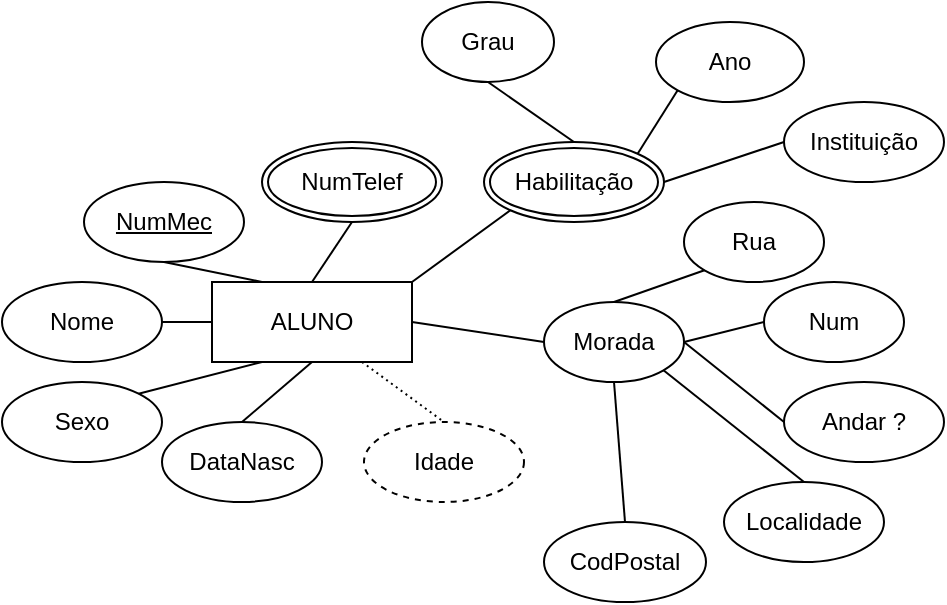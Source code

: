 <mxfile version="24.7.14">
  <diagram name="Página-1" id="5pwruqKV92tOsJ-omsdZ">
    <mxGraphModel dx="1194" dy="750" grid="1" gridSize="10" guides="1" tooltips="1" connect="1" arrows="1" fold="1" page="1" pageScale="1" pageWidth="827" pageHeight="1169" math="0" shadow="0">
      <root>
        <mxCell id="0" />
        <mxCell id="1" parent="0" />
        <mxCell id="fi5kjaB15t_LKdDZMwA9-11" value="ALUNO" style="whiteSpace=wrap;html=1;align=center;" vertex="1" parent="1">
          <mxGeometry x="283" y="260" width="100" height="40" as="geometry" />
        </mxCell>
        <mxCell id="fi5kjaB15t_LKdDZMwA9-12" value="NumMec" style="ellipse;whiteSpace=wrap;html=1;align=center;fontStyle=4;" vertex="1" parent="1">
          <mxGeometry x="219" y="210" width="80" height="40" as="geometry" />
        </mxCell>
        <mxCell id="fi5kjaB15t_LKdDZMwA9-13" value="Nome" style="ellipse;whiteSpace=wrap;html=1;align=center;" vertex="1" parent="1">
          <mxGeometry x="178" y="260" width="80" height="40" as="geometry" />
        </mxCell>
        <mxCell id="fi5kjaB15t_LKdDZMwA9-14" value="Sexo" style="ellipse;whiteSpace=wrap;html=1;align=center;" vertex="1" parent="1">
          <mxGeometry x="178" y="310" width="80" height="40" as="geometry" />
        </mxCell>
        <mxCell id="fi5kjaB15t_LKdDZMwA9-15" value="DataNasc" style="ellipse;whiteSpace=wrap;html=1;align=center;" vertex="1" parent="1">
          <mxGeometry x="258" y="330" width="80" height="40" as="geometry" />
        </mxCell>
        <mxCell id="fi5kjaB15t_LKdDZMwA9-16" value="" style="endArrow=none;html=1;rounded=0;exitX=0.25;exitY=0;exitDx=0;exitDy=0;entryX=0.5;entryY=1;entryDx=0;entryDy=0;" edge="1" parent="1" source="fi5kjaB15t_LKdDZMwA9-11" target="fi5kjaB15t_LKdDZMwA9-12">
          <mxGeometry relative="1" as="geometry">
            <mxPoint x="293" y="440" as="sourcePoint" />
            <mxPoint x="453" y="440" as="targetPoint" />
          </mxGeometry>
        </mxCell>
        <mxCell id="fi5kjaB15t_LKdDZMwA9-17" value="" style="endArrow=none;html=1;rounded=0;entryX=1;entryY=0.5;entryDx=0;entryDy=0;exitX=0;exitY=0.5;exitDx=0;exitDy=0;" edge="1" parent="1" source="fi5kjaB15t_LKdDZMwA9-11" target="fi5kjaB15t_LKdDZMwA9-13">
          <mxGeometry relative="1" as="geometry">
            <mxPoint x="279" y="280" as="sourcePoint" />
            <mxPoint x="173" y="380" as="targetPoint" />
          </mxGeometry>
        </mxCell>
        <mxCell id="fi5kjaB15t_LKdDZMwA9-18" value="" style="endArrow=none;html=1;rounded=0;exitX=0.25;exitY=1;exitDx=0;exitDy=0;entryX=1;entryY=0;entryDx=0;entryDy=0;" edge="1" parent="1" source="fi5kjaB15t_LKdDZMwA9-11" target="fi5kjaB15t_LKdDZMwA9-14">
          <mxGeometry relative="1" as="geometry">
            <mxPoint x="483" y="440" as="sourcePoint" />
            <mxPoint x="313" y="520" as="targetPoint" />
          </mxGeometry>
        </mxCell>
        <mxCell id="fi5kjaB15t_LKdDZMwA9-19" value="" style="endArrow=none;html=1;rounded=0;exitX=0.5;exitY=1;exitDx=0;exitDy=0;entryX=0.5;entryY=0;entryDx=0;entryDy=0;" edge="1" parent="1" source="fi5kjaB15t_LKdDZMwA9-11" target="fi5kjaB15t_LKdDZMwA9-15">
          <mxGeometry relative="1" as="geometry">
            <mxPoint x="363" y="320" as="sourcePoint" />
            <mxPoint x="193" y="400" as="targetPoint" />
          </mxGeometry>
        </mxCell>
        <mxCell id="fi5kjaB15t_LKdDZMwA9-20" value="Idade" style="ellipse;whiteSpace=wrap;html=1;align=center;dashed=1;" vertex="1" parent="1">
          <mxGeometry x="359" y="330" width="80" height="40" as="geometry" />
        </mxCell>
        <mxCell id="fi5kjaB15t_LKdDZMwA9-21" value="" style="endArrow=none;html=1;rounded=0;dashed=1;dashPattern=1 2;entryX=0.5;entryY=0;entryDx=0;entryDy=0;exitX=0.75;exitY=1;exitDx=0;exitDy=0;" edge="1" parent="1" source="fi5kjaB15t_LKdDZMwA9-11" target="fi5kjaB15t_LKdDZMwA9-20">
          <mxGeometry relative="1" as="geometry">
            <mxPoint x="489" y="310" as="sourcePoint" />
            <mxPoint x="649" y="310" as="targetPoint" />
          </mxGeometry>
        </mxCell>
        <mxCell id="fi5kjaB15t_LKdDZMwA9-22" value="" style="resizable=0;html=1;whiteSpace=wrap;align=right;verticalAlign=bottom;" connectable="0" vertex="1" parent="fi5kjaB15t_LKdDZMwA9-21">
          <mxGeometry x="1" relative="1" as="geometry" />
        </mxCell>
        <mxCell id="fi5kjaB15t_LKdDZMwA9-24" value="Morada" style="ellipse;whiteSpace=wrap;html=1;align=center;" vertex="1" parent="1">
          <mxGeometry x="449" y="270" width="70" height="40" as="geometry" />
        </mxCell>
        <mxCell id="fi5kjaB15t_LKdDZMwA9-25" value="" style="endArrow=none;html=1;rounded=0;exitX=0;exitY=0.5;exitDx=0;exitDy=0;entryX=1;entryY=0.5;entryDx=0;entryDy=0;" edge="1" parent="1" source="fi5kjaB15t_LKdDZMwA9-24" target="fi5kjaB15t_LKdDZMwA9-11">
          <mxGeometry relative="1" as="geometry">
            <mxPoint x="595" y="322" as="sourcePoint" />
            <mxPoint x="521" y="338" as="targetPoint" />
          </mxGeometry>
        </mxCell>
        <mxCell id="fi5kjaB15t_LKdDZMwA9-26" value="NumTelef" style="ellipse;shape=doubleEllipse;margin=3;whiteSpace=wrap;html=1;align=center;" vertex="1" parent="1">
          <mxGeometry x="308" y="190" width="90" height="40" as="geometry" />
        </mxCell>
        <mxCell id="fi5kjaB15t_LKdDZMwA9-27" value="" style="endArrow=none;html=1;rounded=0;exitX=0.5;exitY=1;exitDx=0;exitDy=0;entryX=0.5;entryY=0;entryDx=0;entryDy=0;" edge="1" parent="1" source="fi5kjaB15t_LKdDZMwA9-26" target="fi5kjaB15t_LKdDZMwA9-11">
          <mxGeometry relative="1" as="geometry">
            <mxPoint x="343" y="310" as="sourcePoint" />
            <mxPoint x="309" y="340" as="targetPoint" />
          </mxGeometry>
        </mxCell>
        <mxCell id="fi5kjaB15t_LKdDZMwA9-28" value="Habilitação" style="ellipse;shape=doubleEllipse;margin=3;whiteSpace=wrap;html=1;align=center;" vertex="1" parent="1">
          <mxGeometry x="419" y="190" width="90" height="40" as="geometry" />
        </mxCell>
        <mxCell id="fi5kjaB15t_LKdDZMwA9-29" value="" style="endArrow=none;html=1;rounded=0;exitX=0;exitY=1;exitDx=0;exitDy=0;entryX=1;entryY=0;entryDx=0;entryDy=0;" edge="1" parent="1" source="fi5kjaB15t_LKdDZMwA9-28" target="fi5kjaB15t_LKdDZMwA9-11">
          <mxGeometry relative="1" as="geometry">
            <mxPoint x="369" y="230" as="sourcePoint" />
            <mxPoint x="343" y="270" as="targetPoint" />
          </mxGeometry>
        </mxCell>
        <mxCell id="fi5kjaB15t_LKdDZMwA9-30" value="Grau" style="ellipse;whiteSpace=wrap;html=1;align=center;" vertex="1" parent="1">
          <mxGeometry x="388" y="120" width="66" height="40" as="geometry" />
        </mxCell>
        <mxCell id="fi5kjaB15t_LKdDZMwA9-31" value="Ano" style="ellipse;whiteSpace=wrap;html=1;align=center;" vertex="1" parent="1">
          <mxGeometry x="505" y="130" width="74" height="40" as="geometry" />
        </mxCell>
        <mxCell id="fi5kjaB15t_LKdDZMwA9-32" value="Instituição" style="ellipse;whiteSpace=wrap;html=1;align=center;" vertex="1" parent="1">
          <mxGeometry x="569" y="170" width="80" height="40" as="geometry" />
        </mxCell>
        <mxCell id="fi5kjaB15t_LKdDZMwA9-33" value="" style="endArrow=none;html=1;rounded=0;exitX=0.5;exitY=1;exitDx=0;exitDy=0;entryX=0.5;entryY=0;entryDx=0;entryDy=0;" edge="1" parent="1" source="fi5kjaB15t_LKdDZMwA9-30" target="fi5kjaB15t_LKdDZMwA9-28">
          <mxGeometry relative="1" as="geometry">
            <mxPoint x="369" y="230" as="sourcePoint" />
            <mxPoint x="343" y="270" as="targetPoint" />
          </mxGeometry>
        </mxCell>
        <mxCell id="fi5kjaB15t_LKdDZMwA9-35" value="" style="endArrow=none;html=1;rounded=0;exitX=0;exitY=1;exitDx=0;exitDy=0;entryX=1;entryY=0;entryDx=0;entryDy=0;" edge="1" parent="1" source="fi5kjaB15t_LKdDZMwA9-31" target="fi5kjaB15t_LKdDZMwA9-28">
          <mxGeometry relative="1" as="geometry">
            <mxPoint x="379" y="240" as="sourcePoint" />
            <mxPoint x="353" y="280" as="targetPoint" />
          </mxGeometry>
        </mxCell>
        <mxCell id="fi5kjaB15t_LKdDZMwA9-36" value="" style="endArrow=none;html=1;rounded=0;exitX=0;exitY=0.5;exitDx=0;exitDy=0;entryX=1;entryY=0.5;entryDx=0;entryDy=0;" edge="1" parent="1" source="fi5kjaB15t_LKdDZMwA9-32" target="fi5kjaB15t_LKdDZMwA9-28">
          <mxGeometry relative="1" as="geometry">
            <mxPoint x="524" y="164" as="sourcePoint" />
            <mxPoint x="514" y="206" as="targetPoint" />
          </mxGeometry>
        </mxCell>
        <mxCell id="fi5kjaB15t_LKdDZMwA9-37" value="Rua" style="ellipse;whiteSpace=wrap;html=1;align=center;" vertex="1" parent="1">
          <mxGeometry x="519" y="220" width="70" height="40" as="geometry" />
        </mxCell>
        <mxCell id="fi5kjaB15t_LKdDZMwA9-38" value="Num" style="ellipse;whiteSpace=wrap;html=1;align=center;" vertex="1" parent="1">
          <mxGeometry x="559" y="260" width="70" height="40" as="geometry" />
        </mxCell>
        <mxCell id="fi5kjaB15t_LKdDZMwA9-39" value="Andar ?" style="ellipse;whiteSpace=wrap;html=1;align=center;" vertex="1" parent="1">
          <mxGeometry x="569" y="310" width="80" height="40" as="geometry" />
        </mxCell>
        <mxCell id="fi5kjaB15t_LKdDZMwA9-40" value="Localidade" style="ellipse;whiteSpace=wrap;html=1;align=center;" vertex="1" parent="1">
          <mxGeometry x="539" y="360" width="80" height="40" as="geometry" />
        </mxCell>
        <mxCell id="fi5kjaB15t_LKdDZMwA9-41" value="CodPostal" style="ellipse;whiteSpace=wrap;html=1;align=center;" vertex="1" parent="1">
          <mxGeometry x="449" y="380" width="81" height="40" as="geometry" />
        </mxCell>
        <mxCell id="fi5kjaB15t_LKdDZMwA9-42" value="" style="endArrow=none;html=1;rounded=0;exitX=0;exitY=1;exitDx=0;exitDy=0;entryX=0.5;entryY=0;entryDx=0;entryDy=0;" edge="1" parent="1" source="fi5kjaB15t_LKdDZMwA9-37" target="fi5kjaB15t_LKdDZMwA9-24">
          <mxGeometry relative="1" as="geometry">
            <mxPoint x="589" y="190" as="sourcePoint" />
            <mxPoint x="529" y="220" as="targetPoint" />
          </mxGeometry>
        </mxCell>
        <mxCell id="fi5kjaB15t_LKdDZMwA9-43" value="" style="endArrow=none;html=1;rounded=0;exitX=0;exitY=0.5;exitDx=0;exitDy=0;entryX=1;entryY=0.5;entryDx=0;entryDy=0;" edge="1" parent="1" source="fi5kjaB15t_LKdDZMwA9-38" target="fi5kjaB15t_LKdDZMwA9-24">
          <mxGeometry relative="1" as="geometry">
            <mxPoint x="599" y="200" as="sourcePoint" />
            <mxPoint x="539" y="230" as="targetPoint" />
          </mxGeometry>
        </mxCell>
        <mxCell id="fi5kjaB15t_LKdDZMwA9-44" value="" style="endArrow=none;html=1;rounded=0;exitX=0;exitY=0.5;exitDx=0;exitDy=0;entryX=1;entryY=0.5;entryDx=0;entryDy=0;" edge="1" parent="1" source="fi5kjaB15t_LKdDZMwA9-39" target="fi5kjaB15t_LKdDZMwA9-24">
          <mxGeometry relative="1" as="geometry">
            <mxPoint x="609" y="210" as="sourcePoint" />
            <mxPoint x="549" y="240" as="targetPoint" />
          </mxGeometry>
        </mxCell>
        <mxCell id="fi5kjaB15t_LKdDZMwA9-45" value="" style="endArrow=none;html=1;rounded=0;exitX=0.5;exitY=0;exitDx=0;exitDy=0;entryX=1;entryY=1;entryDx=0;entryDy=0;" edge="1" parent="1" source="fi5kjaB15t_LKdDZMwA9-40" target="fi5kjaB15t_LKdDZMwA9-24">
          <mxGeometry relative="1" as="geometry">
            <mxPoint x="619" y="220" as="sourcePoint" />
            <mxPoint x="559" y="250" as="targetPoint" />
          </mxGeometry>
        </mxCell>
        <mxCell id="fi5kjaB15t_LKdDZMwA9-46" value="" style="endArrow=none;html=1;rounded=0;exitX=0.5;exitY=0;exitDx=0;exitDy=0;entryX=0.5;entryY=1;entryDx=0;entryDy=0;" edge="1" parent="1" source="fi5kjaB15t_LKdDZMwA9-41" target="fi5kjaB15t_LKdDZMwA9-24">
          <mxGeometry relative="1" as="geometry">
            <mxPoint x="629" y="230" as="sourcePoint" />
            <mxPoint x="569" y="260" as="targetPoint" />
          </mxGeometry>
        </mxCell>
      </root>
    </mxGraphModel>
  </diagram>
</mxfile>
